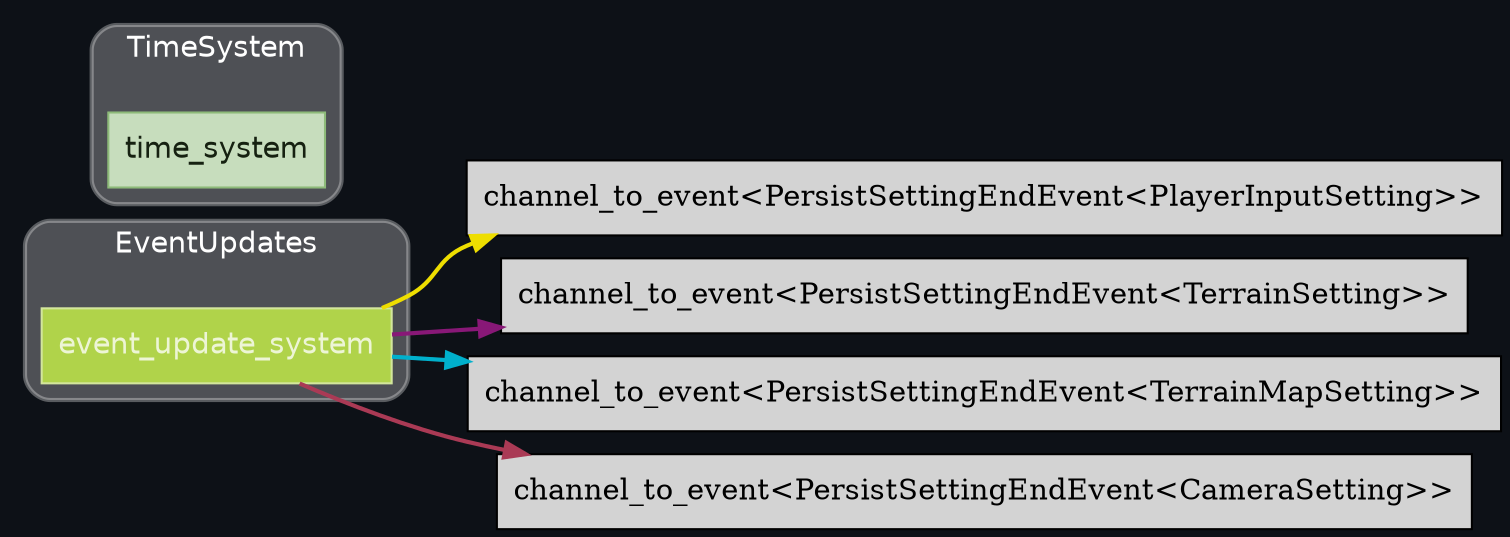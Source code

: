 digraph "" {
	"compound"="true";
	"splines"="spline";
	"rankdir"="LR";
	"bgcolor"="#0d1117";
	"fontname"="Helvetica";
	"nodesep"="0.15";
	edge ["penwidth"="2"];
	node ["shape"="box", "style"="filled"];
	subgraph "clusternode_Set(1)" {
		"style"="rounded,filled";
		"label"="EventUpdates";
		"tooltip"="EventUpdates";
		"fillcolor"="#ffffff44";
		"fontcolor"="#ffffff";
		"color"="#ffffff50";
		"penwidth"="2";
		"set_marker_node_Set(1)" ["style"="invis", "label"="", "height"="0", "shape"="point"]
		"node_System(0)" ["label"="event_update_system", "tooltip"="bevy_ecs::event::event_update_system", "fillcolor"="#b0d34a", "fontname"="Helvetica", "fontcolor"="#edf5d5", "color"="#d3e69c", "penwidth"="1"]
	}
	
	subgraph "clusternode_Set(3)" {
		"style"="rounded,filled";
		"label"="TimeSystem";
		"tooltip"="TimeSystem";
		"fillcolor"="#ffffff44";
		"fontcolor"="#ffffff";
		"color"="#ffffff50";
		"penwidth"="2";
		"set_marker_node_Set(3)" ["style"="invis", "label"="", "height"="0", "shape"="point"]
		"node_System(1)" ["label"="time_system", "tooltip"="bevy_time::time_system", "fillcolor"="#c7ddbd", "fontname"="Helvetica", "fontcolor"="#162111", "color"="#8dba79", "penwidth"="1"]
	}
	
	"node_System(2)" ["label"="channel_to_event<PersistSettingEndEvent<PlayerInputSetting>>", "tooltip"="atom_utils::async_event::channel_to_event<settings::persist::PersistSettingEndEvent<game::input::setting::PlayerInputSetting>>"]
	"node_System(3)" ["label"="channel_to_event<PersistSettingEndEvent<TerrainSetting>>", "tooltip"="atom_utils::async_event::channel_to_event<settings::persist::PersistSettingEndEvent<terrain::setting::TerrainSetting>>"]
	"node_System(4)" ["label"="channel_to_event<PersistSettingEndEvent<TerrainMapSetting>>", "tooltip"="atom_utils::async_event::channel_to_event<settings::persist::PersistSettingEndEvent<terrain::map::config::TerrainMapSetting>>"]
	"node_System(5)" ["label"="channel_to_event<PersistSettingEndEvent<CameraSetting>>", "tooltip"="atom_utils::async_event::channel_to_event<settings::persist::PersistSettingEndEvent<atom_camera::setting::CameraSetting>>"]
	"node_System(0)" -> "node_System(2)" ["lhead"="", "ltail"="", "tooltip"="SystemTypeSet(ExclusiveFunctionSystem<fn(Local<Tick>), event_update_system>()) → channel_to_event<PersistSettingEndEvent<PlayerInputSetting>>", "color"="#eede00"]
	"node_System(0)" -> "node_System(3)" ["lhead"="", "ltail"="", "tooltip"="SystemTypeSet(ExclusiveFunctionSystem<fn(Local<Tick>), event_update_system>()) → channel_to_event<PersistSettingEndEvent<TerrainSetting>>", "color"="#881877"]
	"node_System(0)" -> "node_System(4)" ["lhead"="", "ltail"="", "tooltip"="SystemTypeSet(ExclusiveFunctionSystem<fn(Local<Tick>), event_update_system>()) → channel_to_event<PersistSettingEndEvent<TerrainMapSetting>>", "color"="#00b0cc"]
	"node_System(0)" -> "node_System(5)" ["lhead"="", "ltail"="", "tooltip"="SystemTypeSet(ExclusiveFunctionSystem<fn(Local<Tick>), event_update_system>()) → channel_to_event<PersistSettingEndEvent<CameraSetting>>", "color"="#aa3a55"]
}

